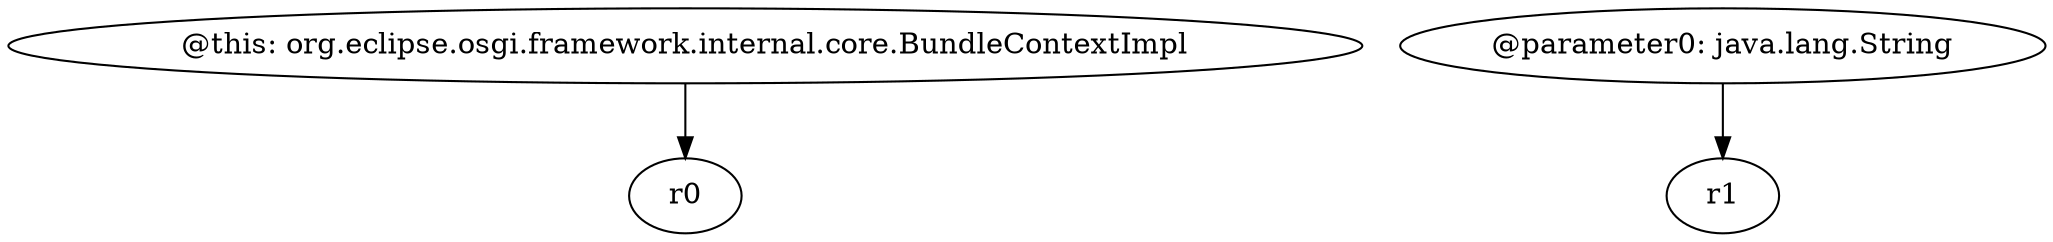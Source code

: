 digraph g {
0[label="@this: org.eclipse.osgi.framework.internal.core.BundleContextImpl"]
1[label="r0"]
0->1[label=""]
2[label="@parameter0: java.lang.String"]
3[label="r1"]
2->3[label=""]
}